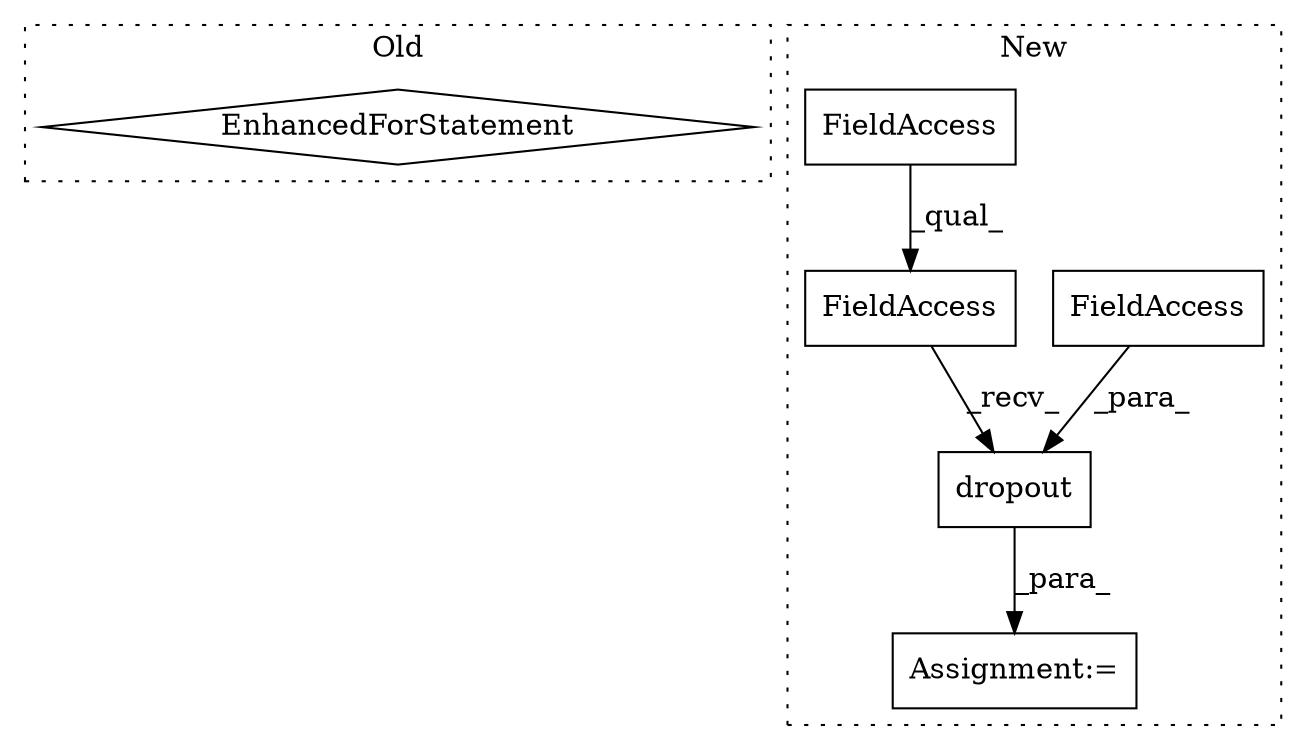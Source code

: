 digraph G {
subgraph cluster0 {
1 [label="EnhancedForStatement" a="70" s="4569,4691" l="78,2" shape="diamond"];
label = "Old";
style="dotted";
}
subgraph cluster1 {
2 [label="dropout" a="32" s="3832,3868" l="8,1" shape="box"];
3 [label="Assignment:=" a="7" s="4553" l="1" shape="box"];
4 [label="FieldAccess" a="22" s="3842" l="12" shape="box"];
5 [label="FieldAccess" a="22" s="3812" l="19" shape="box"];
6 [label="FieldAccess" a="22" s="3812" l="8" shape="box"];
label = "New";
style="dotted";
}
2 -> 3 [label="_para_"];
4 -> 2 [label="_para_"];
5 -> 2 [label="_recv_"];
6 -> 5 [label="_qual_"];
}